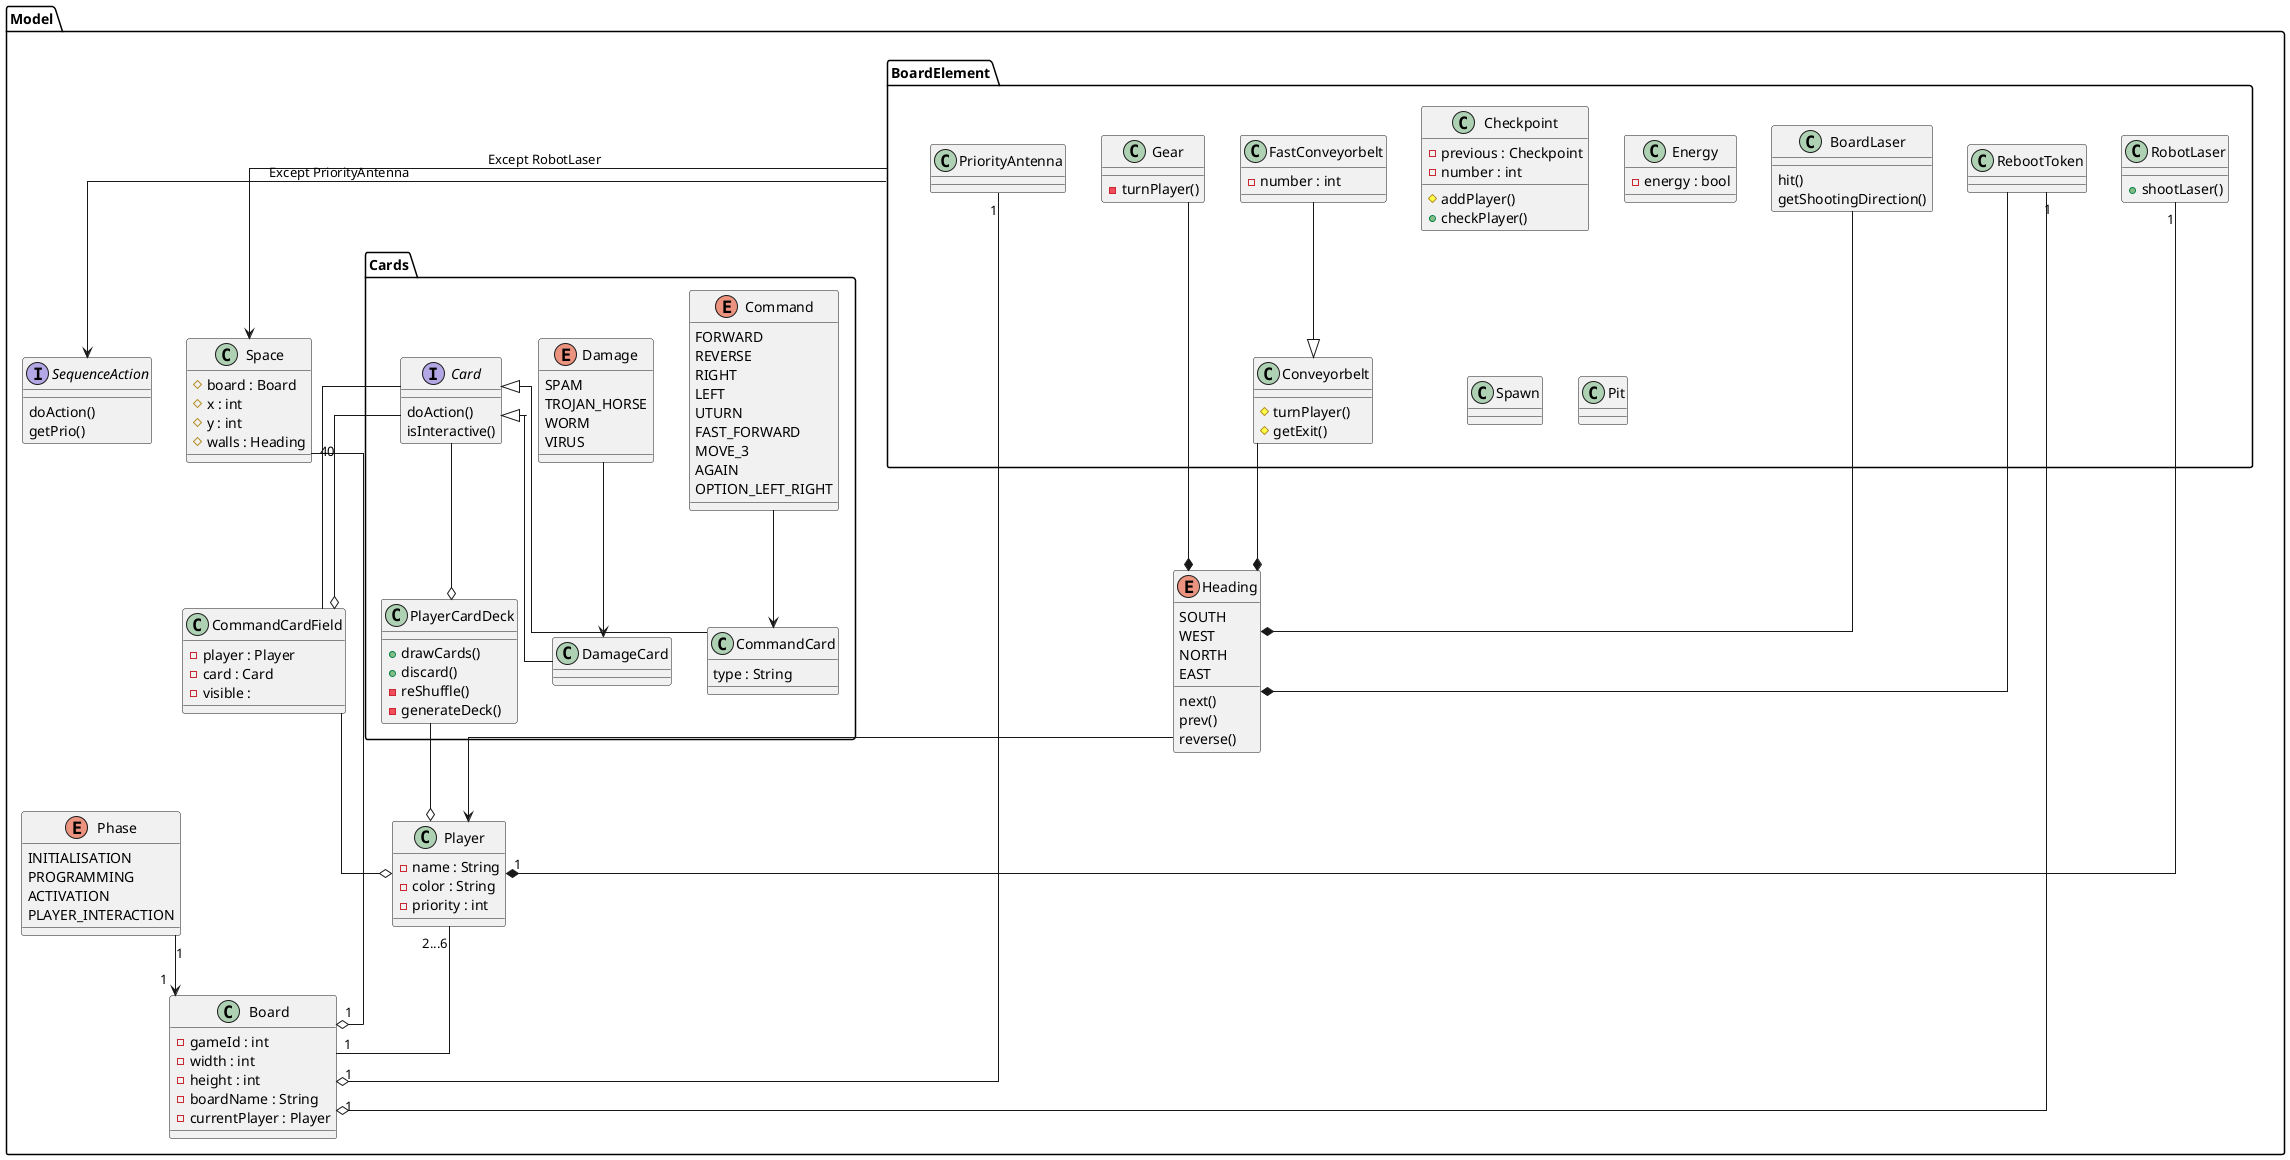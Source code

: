 @startuml
skinparam linetype ortho

package "Model"{
enum Heading {
  SOUTH
  WEST
  NORTH
  EAST
  next()
  prev()
  reverse()
}

enum Phase {
  INITIALISATION
  PROGRAMMING
  ACTIVATION
  PLAYER_INTERACTION
}
package "Cards" {
enum Command {
  FORWARD
  REVERSE
  RIGHT
  LEFT
  UTURN
  FAST_FORWARD
  MOVE_3
  AGAIN
  OPTION_LEFT_RIGHT
}

enum Damage {
  SPAM
  TROJAN_HORSE
  WORM
  VIRUS
}
class CommandCard {
  type : String
}
interface Card {
  doAction()
  isInteractive()
}
}





interface SequenceAction {
  doAction()
  getPrio()
}




class Player {
  - name : String
  - color : String
  - priority : int
}

class Board {
  - gameId : int
  - width : int
  - height : int
  - boardName : String
  - currentPlayer : Player
}
package "Cards" {
class PlayerCardDeck {
  + drawCards()
  + discard()
  - reShuffle()
  - generateDeck()
}




class DamageCard {

}
}

class Space {
  # board : Board
  # x : int
  # y : int
  # walls : Heading
}

package "BoardElement"{
class BoardLaser {
  hit()
  getShootingDirection()
}

class Checkpoint {
  - previous : Checkpoint
  - number : int
  # addPlayer()
  + checkPlayer()
}

class Conveyorbelt {
  # turnPlayer()
  # getExit()
}

class FastConveyorbelt {
  - number : int
}

class Energy {
  - energy : bool
}

class Gear {
  - turnPlayer()
}

class RobotLaser {
  + shootLaser()
}

class Spawn

class Pit

class PriorityAntenna

class RebootToken
}

"BoardElement" --> Space : Except RobotLaser
"BoardElement" --> SequenceAction : Except PriorityAntenna

FastConveyorbelt --|> Conveyorbelt

class CommandCardField {
  - player : Player
  - card : Card
  - visible :
}

Gear --* Heading
Conveyorbelt --* Heading
BoardLaser --* Heading
RobotLaser "1" --* "1" Player
RebootToken --* Heading



Card <|-- CommandCard
Card <|-- DamageCard

PriorityAntenna "1" --o "1" Board
RebootToken "1" --o "1" Board
Space "40" --o "1" Board
Player "2...6" -- "1" Board
Heading --> Player
Damage --> DamageCard
Command --> CommandCard
Phase "1" --> "1" Board
PlayerCardDeck --o Player
Card --o PlayerCardDeck
Card --o CommandCardField
CommandCardField --o Player
CommandCardField -- Card
}
@enduml